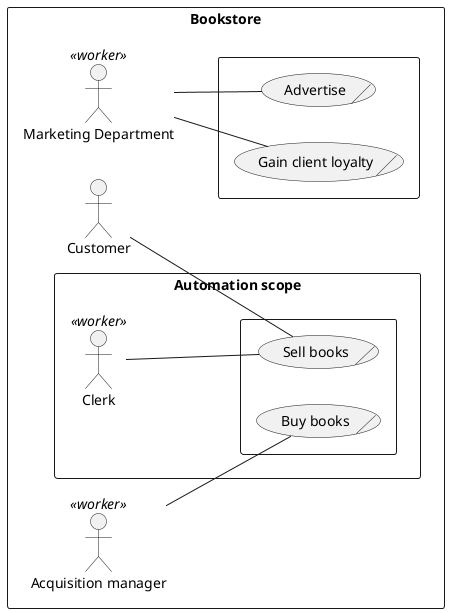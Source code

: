 @startuml

	' top to bottom direction
	left to right direction
	skinparam packageStyle rectangle
				
	
	rectangle Bookstore {
		actor Customer as c
		:Marketing Department: as m <<worker>>
		:Acquisition manager: as am <<worker>>
		rectangle "Automation scope" {
			actor Clerk <<worker>> as w
			rectangle  {
				(Buy books)/ as bb
				(Sell books)/ as sb
			}
		}
		
		w -- (sb)
		c -- (sb)
		rectangle {
			(Advertise)/ as ad
			(Gain client loyalty)/ as gl
		}
		
		m -- (ad)
		m -- (gl)
		am -- (bb)
	}
@enduml